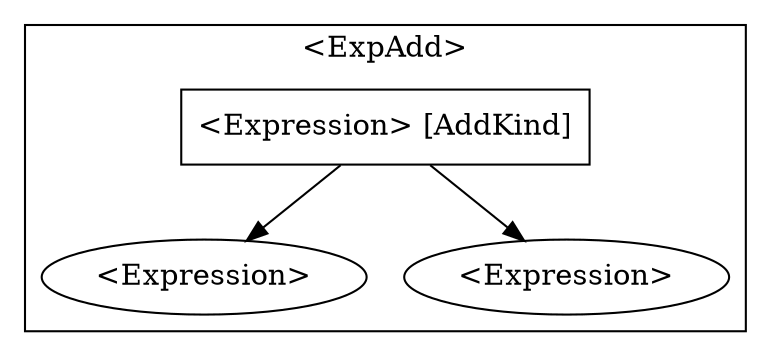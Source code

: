 digraph {

    subgraph clusterExpAdd {
        label="<ExpAdd>"
        expAdd[shape="box" label="<Expression> [AddKind]"];
        expAd1[label="<Expression>"];
        expAd2[label="<Expression>"];
    }

    {
        expAdd -> expAd1;
        expAdd -> expAd2;
    }
}